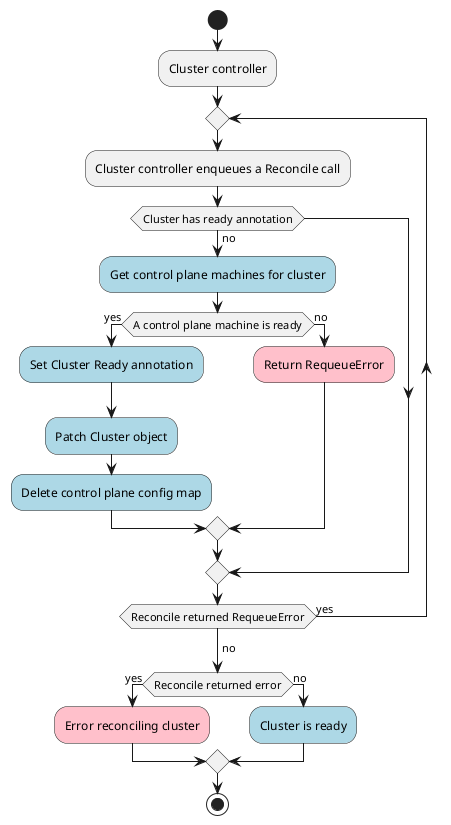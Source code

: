 @startuml cluster-admission-cluster-controller

start;
:Cluster controller;

repeat
  :Cluster controller enqueues a Reconcile call;
  if (Cluster has ready annotation) then (no)
    #LightBlue:Get control plane machines for cluster;
    if (A control plane machine is ready) then (yes)
      #LightBlue:Set Cluster Ready annotation;
      #LightBlue:Patch Cluster object;
      #LightBlue:Delete control plane config map;
    else (no)
      #Pink:Return RequeueError;
    endif
  endif
repeat while (Reconcile returned RequeueError) is (yes)
-> no;
if (Reconcile returned error) then (yes)
  #Pink:Error reconciling cluster;
else (no)
  #LightBlue:Cluster is ready;
endif
stop;

@enduml